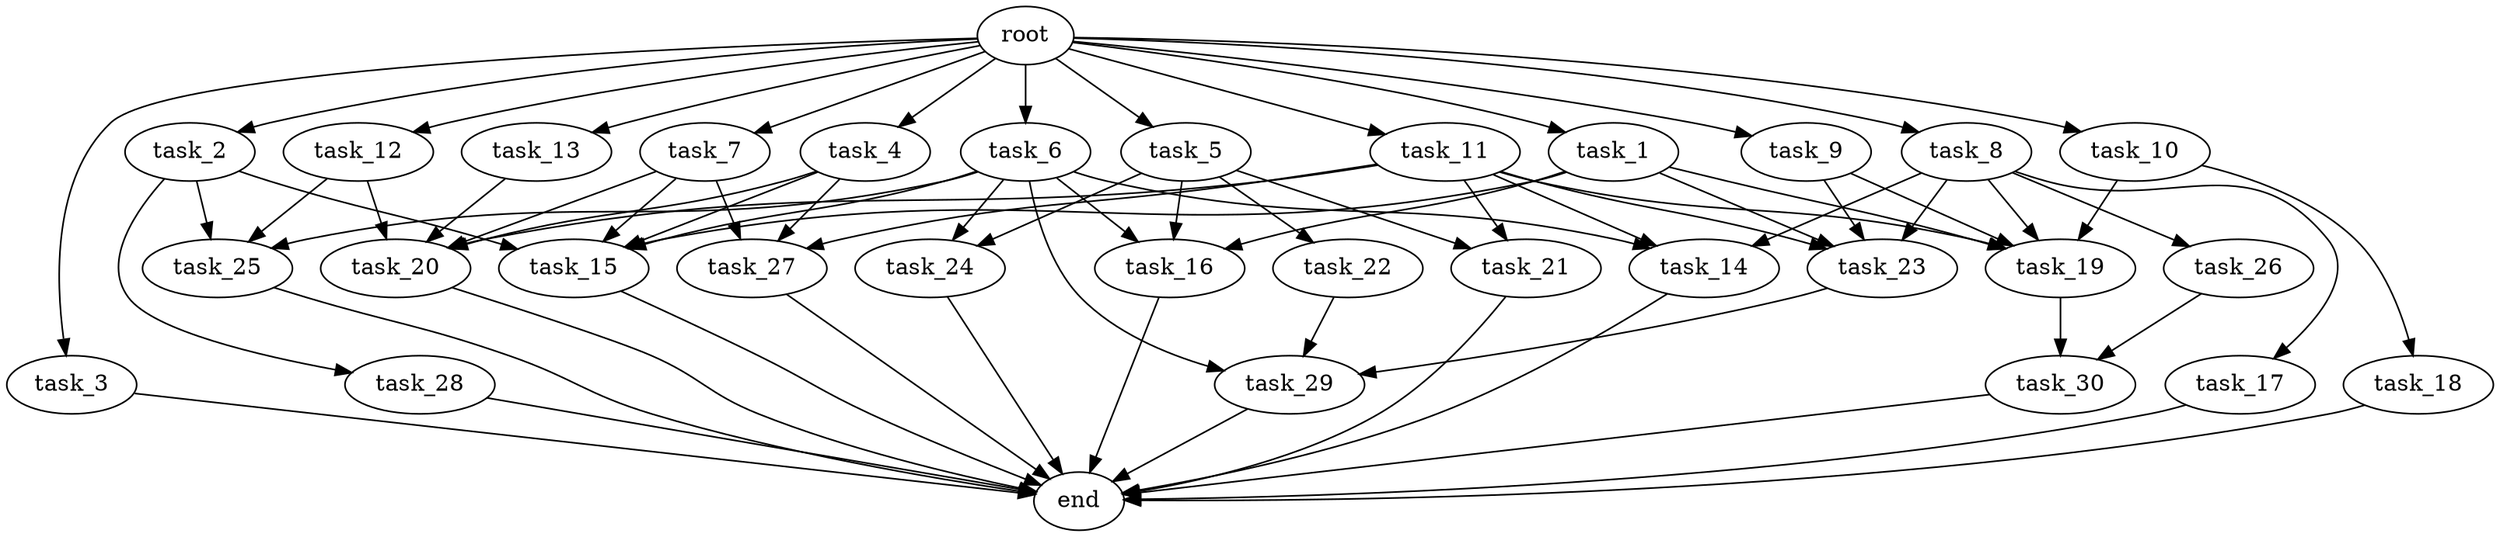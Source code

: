 digraph G {
  root [size="0.000000e+00"];
  task_1 [size="4.485231e+09"];
  task_2 [size="1.417553e+10"];
  task_3 [size="2.462485e+10"];
  task_4 [size="6.685660e+10"];
  task_5 [size="8.819566e+10"];
  task_6 [size="4.228983e+10"];
  task_7 [size="5.705827e+10"];
  task_8 [size="8.637570e+10"];
  task_9 [size="6.262278e+10"];
  task_10 [size="2.049558e+10"];
  task_11 [size="8.786932e+10"];
  task_12 [size="7.366599e+10"];
  task_13 [size="2.726877e+10"];
  task_14 [size="6.903122e+10"];
  task_15 [size="4.159458e+10"];
  task_16 [size="4.136985e+10"];
  task_17 [size="2.781589e+10"];
  task_18 [size="9.010857e+10"];
  task_19 [size="8.167430e+10"];
  task_20 [size="4.882677e+10"];
  task_21 [size="6.001696e+10"];
  task_22 [size="6.265744e+10"];
  task_23 [size="3.955289e+10"];
  task_24 [size="6.960322e+10"];
  task_25 [size="4.491833e+10"];
  task_26 [size="6.629967e+10"];
  task_27 [size="2.230523e+10"];
  task_28 [size="6.376333e+10"];
  task_29 [size="1.153669e+10"];
  task_30 [size="9.022269e+10"];
  end [size="0.000000e+00"];

  root -> task_1 [size="1.000000e-12"];
  root -> task_2 [size="1.000000e-12"];
  root -> task_3 [size="1.000000e-12"];
  root -> task_4 [size="1.000000e-12"];
  root -> task_5 [size="1.000000e-12"];
  root -> task_6 [size="1.000000e-12"];
  root -> task_7 [size="1.000000e-12"];
  root -> task_8 [size="1.000000e-12"];
  root -> task_9 [size="1.000000e-12"];
  root -> task_10 [size="1.000000e-12"];
  root -> task_11 [size="1.000000e-12"];
  root -> task_12 [size="1.000000e-12"];
  root -> task_13 [size="1.000000e-12"];
  task_1 -> task_15 [size="8.318916e+07"];
  task_1 -> task_16 [size="1.378995e+08"];
  task_1 -> task_19 [size="1.633486e+08"];
  task_1 -> task_23 [size="9.888223e+07"];
  task_2 -> task_15 [size="8.318916e+07"];
  task_2 -> task_25 [size="1.497278e+08"];
  task_2 -> task_28 [size="6.376333e+08"];
  task_3 -> end [size="1.000000e-12"];
  task_4 -> task_15 [size="8.318916e+07"];
  task_4 -> task_20 [size="9.765353e+07"];
  task_4 -> task_27 [size="7.435076e+07"];
  task_5 -> task_16 [size="1.378995e+08"];
  task_5 -> task_21 [size="3.000848e+08"];
  task_5 -> task_22 [size="6.265744e+08"];
  task_5 -> task_24 [size="3.480161e+08"];
  task_6 -> task_14 [size="2.301041e+08"];
  task_6 -> task_15 [size="8.318916e+07"];
  task_6 -> task_16 [size="1.378995e+08"];
  task_6 -> task_24 [size="3.480161e+08"];
  task_6 -> task_25 [size="1.497278e+08"];
  task_6 -> task_29 [size="3.845562e+07"];
  task_7 -> task_15 [size="8.318916e+07"];
  task_7 -> task_20 [size="9.765353e+07"];
  task_7 -> task_27 [size="7.435076e+07"];
  task_8 -> task_14 [size="2.301041e+08"];
  task_8 -> task_17 [size="2.781589e+08"];
  task_8 -> task_19 [size="1.633486e+08"];
  task_8 -> task_23 [size="9.888223e+07"];
  task_8 -> task_26 [size="6.629967e+08"];
  task_9 -> task_19 [size="1.633486e+08"];
  task_9 -> task_23 [size="9.888223e+07"];
  task_10 -> task_18 [size="9.010857e+08"];
  task_10 -> task_19 [size="1.633486e+08"];
  task_11 -> task_14 [size="2.301041e+08"];
  task_11 -> task_19 [size="1.633486e+08"];
  task_11 -> task_20 [size="9.765353e+07"];
  task_11 -> task_21 [size="3.000848e+08"];
  task_11 -> task_23 [size="9.888223e+07"];
  task_11 -> task_27 [size="7.435076e+07"];
  task_12 -> task_20 [size="9.765353e+07"];
  task_12 -> task_25 [size="1.497278e+08"];
  task_13 -> task_20 [size="9.765353e+07"];
  task_14 -> end [size="1.000000e-12"];
  task_15 -> end [size="1.000000e-12"];
  task_16 -> end [size="1.000000e-12"];
  task_17 -> end [size="1.000000e-12"];
  task_18 -> end [size="1.000000e-12"];
  task_19 -> task_30 [size="4.511135e+08"];
  task_20 -> end [size="1.000000e-12"];
  task_21 -> end [size="1.000000e-12"];
  task_22 -> task_29 [size="3.845562e+07"];
  task_23 -> task_29 [size="3.845562e+07"];
  task_24 -> end [size="1.000000e-12"];
  task_25 -> end [size="1.000000e-12"];
  task_26 -> task_30 [size="4.511135e+08"];
  task_27 -> end [size="1.000000e-12"];
  task_28 -> end [size="1.000000e-12"];
  task_29 -> end [size="1.000000e-12"];
  task_30 -> end [size="1.000000e-12"];
}
